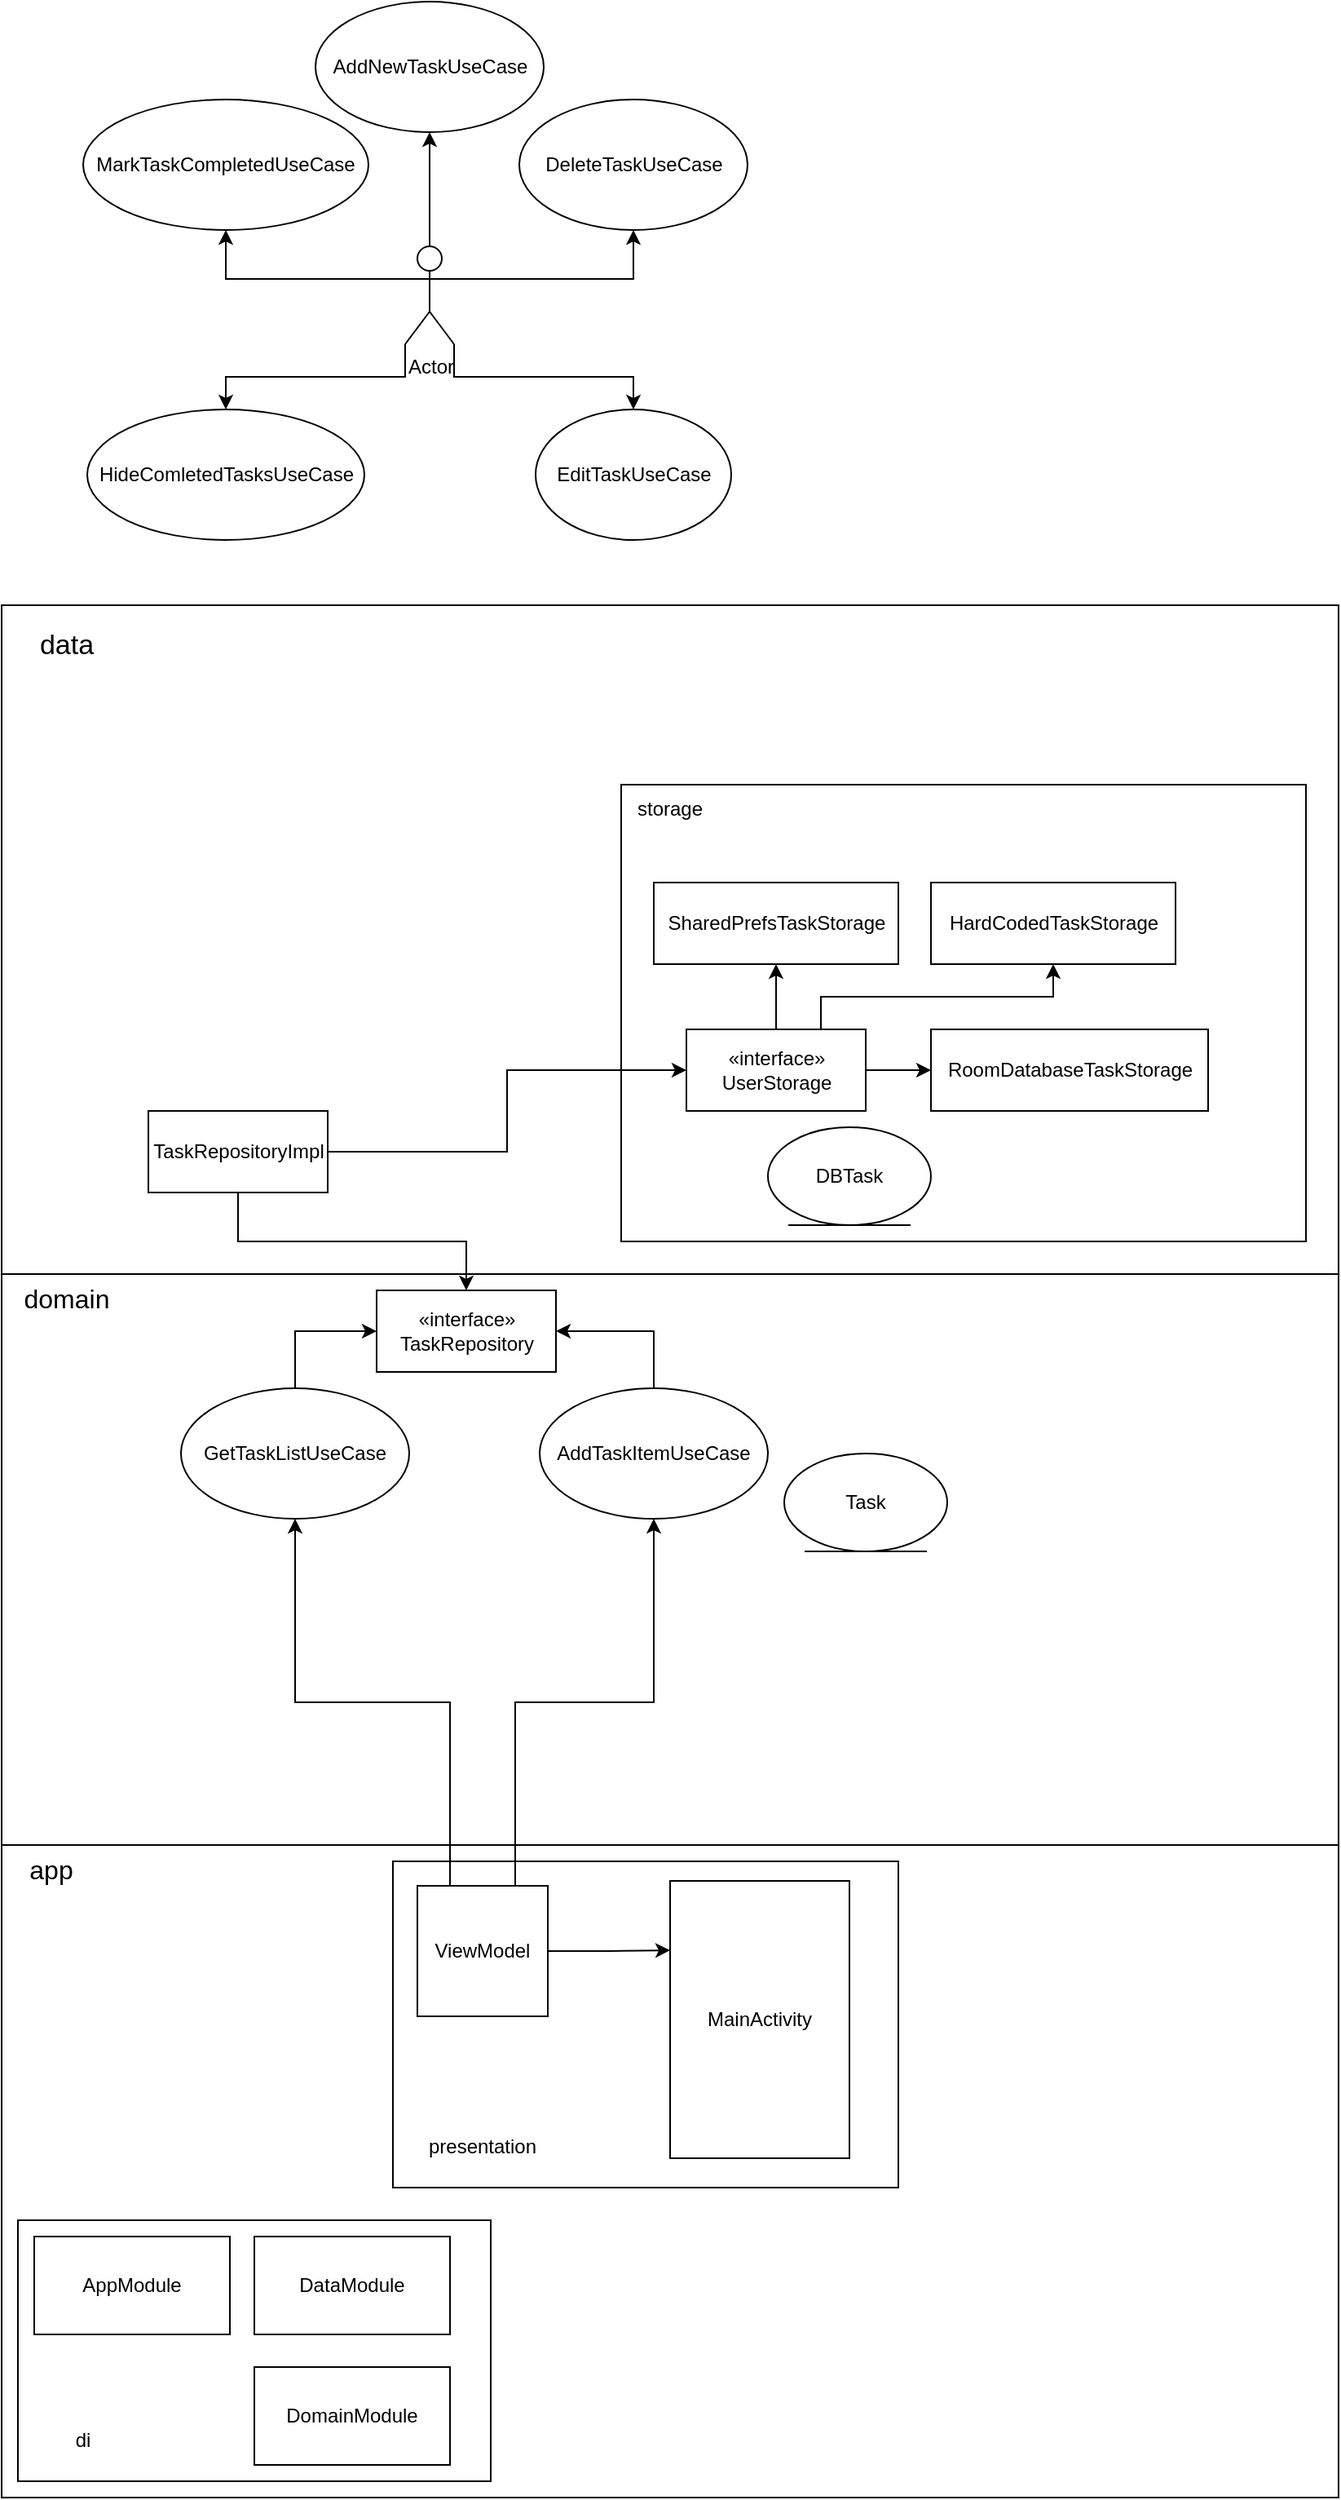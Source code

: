 <mxfile version="15.8.7" type="device"><diagram id="PZzMm8K6yMAvhswT91ql" name="Страница 1"><mxGraphModel dx="1643" dy="2044" grid="1" gridSize="10" guides="1" tooltips="1" connect="1" arrows="1" fold="1" page="1" pageScale="1" pageWidth="827" pageHeight="1169" math="0" shadow="0"><root><mxCell id="0"/><mxCell id="1" parent="0"/><mxCell id="fLrUHb3i1CHehu0kiKq6-2" value="" style="rounded=0;whiteSpace=wrap;html=1;" parent="1" vertex="1"><mxGeometry y="760" width="820" height="400" as="geometry"/></mxCell><mxCell id="aBwcHP2rocm2QwcIKHPw-1" value="" style="rounded=0;whiteSpace=wrap;html=1;" parent="1" vertex="1"><mxGeometry x="240" y="770" width="310" height="200" as="geometry"/></mxCell><mxCell id="fLrUHb3i1CHehu0kiKq6-5" style="edgeStyle=orthogonalEdgeStyle;rounded=0;orthogonalLoop=1;jettySize=auto;html=1;exitX=0.5;exitY=0;exitDx=0;exitDy=0;exitPerimeter=0;entryX=0.5;entryY=1;entryDx=0;entryDy=0;" parent="1" source="fLrUHb3i1CHehu0kiKq6-1" target="fLrUHb3i1CHehu0kiKq6-3" edge="1"><mxGeometry relative="1" as="geometry"/></mxCell><mxCell id="fLrUHb3i1CHehu0kiKq6-6" style="edgeStyle=orthogonalEdgeStyle;rounded=0;orthogonalLoop=1;jettySize=auto;html=1;exitX=1;exitY=0.333;exitDx=0;exitDy=0;exitPerimeter=0;entryX=0.5;entryY=1;entryDx=0;entryDy=0;" parent="1" source="fLrUHb3i1CHehu0kiKq6-1" target="fLrUHb3i1CHehu0kiKq6-4" edge="1"><mxGeometry relative="1" as="geometry"/></mxCell><mxCell id="1yr8E9ep22aaAMKUCxRY-2" style="edgeStyle=orthogonalEdgeStyle;rounded=0;orthogonalLoop=1;jettySize=auto;html=1;exitX=1;exitY=1;exitDx=0;exitDy=0;exitPerimeter=0;entryX=0.5;entryY=0;entryDx=0;entryDy=0;" parent="1" source="fLrUHb3i1CHehu0kiKq6-1" target="1yr8E9ep22aaAMKUCxRY-1" edge="1"><mxGeometry relative="1" as="geometry"/></mxCell><mxCell id="1yr8E9ep22aaAMKUCxRY-4" style="edgeStyle=orthogonalEdgeStyle;rounded=0;orthogonalLoop=1;jettySize=auto;html=1;exitX=0;exitY=1;exitDx=0;exitDy=0;exitPerimeter=0;entryX=0.5;entryY=0;entryDx=0;entryDy=0;" parent="1" source="fLrUHb3i1CHehu0kiKq6-1" target="1yr8E9ep22aaAMKUCxRY-3" edge="1"><mxGeometry relative="1" as="geometry"/></mxCell><mxCell id="1yr8E9ep22aaAMKUCxRY-6" style="edgeStyle=orthogonalEdgeStyle;rounded=0;orthogonalLoop=1;jettySize=auto;html=1;exitX=0;exitY=0.333;exitDx=0;exitDy=0;exitPerimeter=0;entryX=0.5;entryY=1;entryDx=0;entryDy=0;" parent="1" source="fLrUHb3i1CHehu0kiKq6-1" target="1yr8E9ep22aaAMKUCxRY-5" edge="1"><mxGeometry relative="1" as="geometry"/></mxCell><mxCell id="fLrUHb3i1CHehu0kiKq6-1" value="Actor" style="shape=umlActor;verticalLabelPosition=bottom;verticalAlign=top;html=1;outlineConnect=0;" parent="1" vertex="1"><mxGeometry x="247.5" y="-220" width="30" height="60" as="geometry"/></mxCell><mxCell id="fLrUHb3i1CHehu0kiKq6-3" value="AddNewTaskUseCase" style="ellipse;whiteSpace=wrap;html=1;" parent="1" vertex="1"><mxGeometry x="192.5" y="-370" width="140" height="80" as="geometry"/></mxCell><mxCell id="fLrUHb3i1CHehu0kiKq6-4" value="DeleteTaskUseCase" style="ellipse;whiteSpace=wrap;html=1;" parent="1" vertex="1"><mxGeometry x="317.5" y="-310" width="140" height="80" as="geometry"/></mxCell><mxCell id="fLrUHb3i1CHehu0kiKq6-9" value="" style="rounded=0;whiteSpace=wrap;html=1;" parent="1" vertex="1"><mxGeometry y="410" width="820" height="350" as="geometry"/></mxCell><mxCell id="n2ecRs-OMKlktmKF7fub-12" style="edgeStyle=orthogonalEdgeStyle;rounded=0;orthogonalLoop=1;jettySize=auto;html=1;exitX=0.5;exitY=0;exitDx=0;exitDy=0;entryX=0;entryY=0.5;entryDx=0;entryDy=0;" parent="1" source="fLrUHb3i1CHehu0kiKq6-7" target="n2ecRs-OMKlktmKF7fub-5" edge="1"><mxGeometry relative="1" as="geometry"/></mxCell><mxCell id="fLrUHb3i1CHehu0kiKq6-7" value="GetTaskListUseCase" style="ellipse;whiteSpace=wrap;html=1;" parent="1" vertex="1"><mxGeometry x="110" y="480" width="140" height="80" as="geometry"/></mxCell><mxCell id="n2ecRs-OMKlktmKF7fub-13" style="edgeStyle=orthogonalEdgeStyle;rounded=0;orthogonalLoop=1;jettySize=auto;html=1;exitX=0.5;exitY=0;exitDx=0;exitDy=0;entryX=1;entryY=0.5;entryDx=0;entryDy=0;" parent="1" source="fLrUHb3i1CHehu0kiKq6-8" target="n2ecRs-OMKlktmKF7fub-5" edge="1"><mxGeometry relative="1" as="geometry"/></mxCell><mxCell id="fLrUHb3i1CHehu0kiKq6-8" value="AddTaskItemUseCase" style="ellipse;whiteSpace=wrap;html=1;" parent="1" vertex="1"><mxGeometry x="330" y="480" width="140" height="80" as="geometry"/></mxCell><mxCell id="fLrUHb3i1CHehu0kiKq6-10" value="presentation" style="text;html=1;strokeColor=none;fillColor=none;align=center;verticalAlign=middle;whiteSpace=wrap;rounded=0;" parent="1" vertex="1"><mxGeometry x="265" y="930" width="60" height="30" as="geometry"/></mxCell><mxCell id="fLrUHb3i1CHehu0kiKq6-11" value="domain" style="text;html=1;strokeColor=none;fillColor=none;align=center;verticalAlign=middle;whiteSpace=wrap;rounded=0;fontSize=16;" parent="1" vertex="1"><mxGeometry x="10" y="410" width="60" height="30" as="geometry"/></mxCell><mxCell id="fLrUHb3i1CHehu0kiKq6-15" style="edgeStyle=orthogonalEdgeStyle;rounded=0;orthogonalLoop=1;jettySize=auto;html=1;exitX=0.25;exitY=0;exitDx=0;exitDy=0;entryX=0.5;entryY=1;entryDx=0;entryDy=0;" parent="1" source="0wyx0yD_SgqRsC3HTMyc-2" target="fLrUHb3i1CHehu0kiKq6-7" edge="1"><mxGeometry relative="1" as="geometry"/></mxCell><mxCell id="fLrUHb3i1CHehu0kiKq6-16" style="edgeStyle=orthogonalEdgeStyle;rounded=0;orthogonalLoop=1;jettySize=auto;html=1;exitX=0.75;exitY=0;exitDx=0;exitDy=0;entryX=0.5;entryY=1;entryDx=0;entryDy=0;" parent="1" source="0wyx0yD_SgqRsC3HTMyc-2" target="fLrUHb3i1CHehu0kiKq6-8" edge="1"><mxGeometry relative="1" as="geometry"/></mxCell><mxCell id="fLrUHb3i1CHehu0kiKq6-13" value="MainActivity" style="rounded=0;whiteSpace=wrap;html=1;" parent="1" vertex="1"><mxGeometry x="410" y="782" width="110" height="170" as="geometry"/></mxCell><mxCell id="n2ecRs-OMKlktmKF7fub-1" value="" style="rounded=0;whiteSpace=wrap;html=1;" parent="1" vertex="1"><mxGeometry width="820" height="410" as="geometry"/></mxCell><mxCell id="n2ecRs-OMKlktmKF7fub-2" value="data" style="text;html=1;strokeColor=none;fillColor=none;align=center;verticalAlign=middle;whiteSpace=wrap;rounded=0;fontSize=17;" parent="1" vertex="1"><mxGeometry x="10" y="10" width="60" height="30" as="geometry"/></mxCell><mxCell id="n2ecRs-OMKlktmKF7fub-4" value="Task" style="ellipse;shape=umlEntity;whiteSpace=wrap;html=1;" parent="1" vertex="1"><mxGeometry x="480" y="520" width="100" height="60" as="geometry"/></mxCell><mxCell id="n2ecRs-OMKlktmKF7fub-5" value="«interface»&lt;br&gt;TaskRepository" style="html=1;" parent="1" vertex="1"><mxGeometry x="230" y="420" width="110" height="50" as="geometry"/></mxCell><mxCell id="0wyx0yD_SgqRsC3HTMyc-1" style="edgeStyle=orthogonalEdgeStyle;rounded=0;orthogonalLoop=1;jettySize=auto;html=1;exitX=0.5;exitY=1;exitDx=0;exitDy=0;entryX=0.5;entryY=0;entryDx=0;entryDy=0;" parent="1" source="n2ecRs-OMKlktmKF7fub-6" target="n2ecRs-OMKlktmKF7fub-5" edge="1"><mxGeometry relative="1" as="geometry"/></mxCell><mxCell id="n2ecRs-OMKlktmKF7fub-6" value="TaskRepositoryImpl" style="html=1;" parent="1" vertex="1"><mxGeometry x="90" y="310" width="110" height="50" as="geometry"/></mxCell><mxCell id="n2ecRs-OMKlktmKF7fub-18" value="" style="rounded=0;whiteSpace=wrap;html=1;" parent="1" vertex="1"><mxGeometry x="380" y="110" width="420" height="280" as="geometry"/></mxCell><mxCell id="1yr8E9ep22aaAMKUCxRY-9" style="edgeStyle=orthogonalEdgeStyle;rounded=0;orthogonalLoop=1;jettySize=auto;html=1;exitX=1;exitY=0.5;exitDx=0;exitDy=0;entryX=0;entryY=0.5;entryDx=0;entryDy=0;" parent="1" source="n2ecRs-OMKlktmKF7fub-15" target="1yr8E9ep22aaAMKUCxRY-8" edge="1"><mxGeometry relative="1" as="geometry"/></mxCell><mxCell id="1yr8E9ep22aaAMKUCxRY-10" style="edgeStyle=orthogonalEdgeStyle;rounded=0;orthogonalLoop=1;jettySize=auto;html=1;exitX=0.75;exitY=0;exitDx=0;exitDy=0;entryX=0.5;entryY=1;entryDx=0;entryDy=0;" parent="1" source="n2ecRs-OMKlktmKF7fub-15" target="1yr8E9ep22aaAMKUCxRY-7" edge="1"><mxGeometry relative="1" as="geometry"/></mxCell><mxCell id="n2ecRs-OMKlktmKF7fub-15" value="«interface»&lt;br&gt;UserStorage" style="html=1;" parent="1" vertex="1"><mxGeometry x="420" y="260" width="110" height="50" as="geometry"/></mxCell><mxCell id="n2ecRs-OMKlktmKF7fub-10" value="SharedPrefsTaskStorage" style="html=1;" parent="1" vertex="1"><mxGeometry x="400" y="170" width="150" height="50" as="geometry"/></mxCell><mxCell id="n2ecRs-OMKlktmKF7fub-17" style="edgeStyle=orthogonalEdgeStyle;rounded=0;orthogonalLoop=1;jettySize=auto;html=1;exitX=0.5;exitY=0;exitDx=0;exitDy=0;entryX=0.5;entryY=1;entryDx=0;entryDy=0;" parent="1" source="n2ecRs-OMKlktmKF7fub-15" target="n2ecRs-OMKlktmKF7fub-10" edge="1"><mxGeometry relative="1" as="geometry"/></mxCell><mxCell id="n2ecRs-OMKlktmKF7fub-19" value="DBTask" style="ellipse;shape=umlEntity;whiteSpace=wrap;html=1;" parent="1" vertex="1"><mxGeometry x="470" y="320" width="100" height="60" as="geometry"/></mxCell><mxCell id="n2ecRs-OMKlktmKF7fub-14" style="edgeStyle=orthogonalEdgeStyle;rounded=0;orthogonalLoop=1;jettySize=auto;html=1;exitX=1;exitY=0.5;exitDx=0;exitDy=0;entryX=0;entryY=0.5;entryDx=0;entryDy=0;" parent="1" source="n2ecRs-OMKlktmKF7fub-6" target="n2ecRs-OMKlktmKF7fub-15" edge="1"><mxGeometry relative="1" as="geometry"/></mxCell><mxCell id="n2ecRs-OMKlktmKF7fub-20" value="storage" style="text;html=1;strokeColor=none;fillColor=none;align=center;verticalAlign=middle;whiteSpace=wrap;rounded=0;" parent="1" vertex="1"><mxGeometry x="380" y="110" width="60" height="30" as="geometry"/></mxCell><mxCell id="0wyx0yD_SgqRsC3HTMyc-3" style="edgeStyle=orthogonalEdgeStyle;rounded=0;orthogonalLoop=1;jettySize=auto;html=1;exitX=1;exitY=0.5;exitDx=0;exitDy=0;entryX=0;entryY=0.25;entryDx=0;entryDy=0;" parent="1" source="0wyx0yD_SgqRsC3HTMyc-2" target="fLrUHb3i1CHehu0kiKq6-13" edge="1"><mxGeometry relative="1" as="geometry"/></mxCell><mxCell id="0wyx0yD_SgqRsC3HTMyc-2" value="ViewModel" style="whiteSpace=wrap;html=1;aspect=fixed;" parent="1" vertex="1"><mxGeometry x="255" y="785" width="80" height="80" as="geometry"/></mxCell><mxCell id="0wyx0yD_SgqRsC3HTMyc-4" value="app" style="text;html=1;align=center;verticalAlign=middle;resizable=0;points=[];autosize=1;strokeColor=none;fillColor=none;fontSize=16;" parent="1" vertex="1"><mxGeometry x="10" y="765" width="40" height="20" as="geometry"/></mxCell><mxCell id="aBwcHP2rocm2QwcIKHPw-2" value="" style="rounded=0;whiteSpace=wrap;html=1;" parent="1" vertex="1"><mxGeometry x="10" y="990" width="290" height="160" as="geometry"/></mxCell><mxCell id="aBwcHP2rocm2QwcIKHPw-3" value="AppModule" style="rounded=0;whiteSpace=wrap;html=1;" parent="1" vertex="1"><mxGeometry x="20" y="1000" width="120" height="60" as="geometry"/></mxCell><mxCell id="aBwcHP2rocm2QwcIKHPw-4" value="DataModule" style="rounded=0;whiteSpace=wrap;html=1;" parent="1" vertex="1"><mxGeometry x="155" y="1000" width="120" height="60" as="geometry"/></mxCell><mxCell id="aBwcHP2rocm2QwcIKHPw-5" value="DomainModule" style="rounded=0;whiteSpace=wrap;html=1;" parent="1" vertex="1"><mxGeometry x="155" y="1080" width="120" height="60" as="geometry"/></mxCell><mxCell id="aBwcHP2rocm2QwcIKHPw-6" value="di" style="text;html=1;strokeColor=none;fillColor=none;align=center;verticalAlign=middle;whiteSpace=wrap;rounded=0;" parent="1" vertex="1"><mxGeometry x="20" y="1110" width="60" height="30" as="geometry"/></mxCell><mxCell id="1yr8E9ep22aaAMKUCxRY-1" value="EditTaskUseCase" style="ellipse;whiteSpace=wrap;html=1;" parent="1" vertex="1"><mxGeometry x="327.5" y="-120" width="120" height="80" as="geometry"/></mxCell><mxCell id="1yr8E9ep22aaAMKUCxRY-3" value="HideComletedTasksUseCase" style="ellipse;whiteSpace=wrap;html=1;" parent="1" vertex="1"><mxGeometry x="52.5" y="-120" width="170" height="80" as="geometry"/></mxCell><mxCell id="1yr8E9ep22aaAMKUCxRY-5" value="MarkTaskCompletedUseCase" style="ellipse;whiteSpace=wrap;html=1;" parent="1" vertex="1"><mxGeometry x="50" y="-310" width="175" height="80" as="geometry"/></mxCell><mxCell id="1yr8E9ep22aaAMKUCxRY-7" value="HardCodedTaskStorage" style="html=1;" parent="1" vertex="1"><mxGeometry x="570" y="170" width="150" height="50" as="geometry"/></mxCell><mxCell id="1yr8E9ep22aaAMKUCxRY-8" value="RoomDatabaseTaskStorage" style="html=1;" parent="1" vertex="1"><mxGeometry x="570" y="260" width="170" height="50" as="geometry"/></mxCell></root></mxGraphModel></diagram></mxfile>